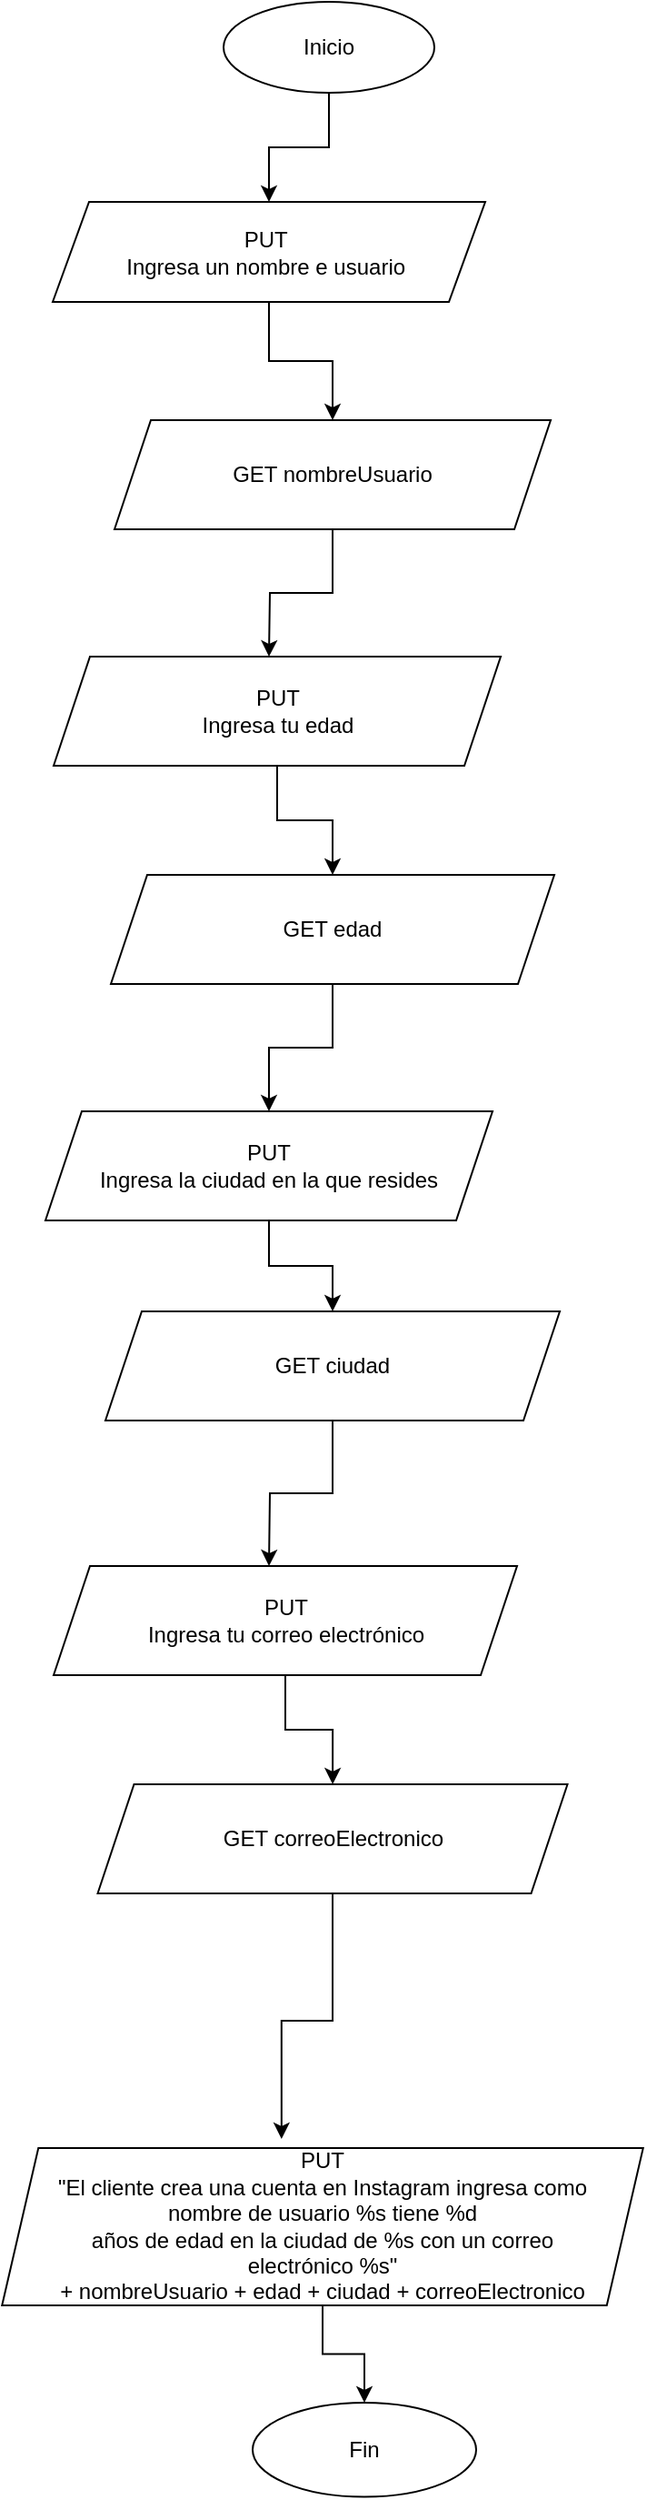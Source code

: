 <mxfile version="14.2.9" type="device"><diagram id="Prj9babpYISe47-u5gHf" name="Page-1"><mxGraphModel dx="946" dy="662" grid="1" gridSize="10" guides="1" tooltips="1" connect="1" arrows="1" fold="1" page="1" pageScale="1" pageWidth="827" pageHeight="1169" math="0" shadow="0"><root><mxCell id="0"/><mxCell id="1" parent="0"/><mxCell id="3bUin_oKlM2zhzIvKkqB-3" value="" style="edgeStyle=orthogonalEdgeStyle;rounded=0;orthogonalLoop=1;jettySize=auto;html=1;" edge="1" parent="1" source="3bUin_oKlM2zhzIvKkqB-1" target="3bUin_oKlM2zhzIvKkqB-2"><mxGeometry relative="1" as="geometry"/></mxCell><mxCell id="3bUin_oKlM2zhzIvKkqB-1" value="Inicio" style="ellipse;whiteSpace=wrap;html=1;" vertex="1" parent="1"><mxGeometry x="354" y="10" width="116" height="50" as="geometry"/></mxCell><mxCell id="3bUin_oKlM2zhzIvKkqB-5" value="" style="edgeStyle=orthogonalEdgeStyle;rounded=0;orthogonalLoop=1;jettySize=auto;html=1;" edge="1" parent="1" source="3bUin_oKlM2zhzIvKkqB-2" target="3bUin_oKlM2zhzIvKkqB-4"><mxGeometry relative="1" as="geometry"/></mxCell><mxCell id="3bUin_oKlM2zhzIvKkqB-2" value="PUT&amp;nbsp;&lt;br&gt;Ingresa un nombre e usuario&amp;nbsp;" style="shape=parallelogram;perimeter=parallelogramPerimeter;whiteSpace=wrap;html=1;fixedSize=1;" vertex="1" parent="1"><mxGeometry x="260" y="120" width="238" height="55" as="geometry"/></mxCell><mxCell id="3bUin_oKlM2zhzIvKkqB-7" value="" style="edgeStyle=orthogonalEdgeStyle;rounded=0;orthogonalLoop=1;jettySize=auto;html=1;" edge="1" parent="1" source="3bUin_oKlM2zhzIvKkqB-4"><mxGeometry relative="1" as="geometry"><mxPoint x="379" y="370" as="targetPoint"/></mxGeometry></mxCell><mxCell id="3bUin_oKlM2zhzIvKkqB-4" value="GET nombreUsuario" style="shape=parallelogram;perimeter=parallelogramPerimeter;whiteSpace=wrap;html=1;fixedSize=1;" vertex="1" parent="1"><mxGeometry x="294" y="240" width="240" height="60" as="geometry"/></mxCell><mxCell id="3bUin_oKlM2zhzIvKkqB-13" value="" style="edgeStyle=orthogonalEdgeStyle;rounded=0;orthogonalLoop=1;jettySize=auto;html=1;" edge="1" parent="1" source="3bUin_oKlM2zhzIvKkqB-10" target="3bUin_oKlM2zhzIvKkqB-12"><mxGeometry relative="1" as="geometry"/></mxCell><mxCell id="3bUin_oKlM2zhzIvKkqB-10" value="PUT&lt;br&gt;Ingresa tu edad" style="shape=parallelogram;perimeter=parallelogramPerimeter;whiteSpace=wrap;html=1;fixedSize=1;" vertex="1" parent="1"><mxGeometry x="260.5" y="370" width="246" height="60" as="geometry"/></mxCell><mxCell id="3bUin_oKlM2zhzIvKkqB-15" value="" style="edgeStyle=orthogonalEdgeStyle;rounded=0;orthogonalLoop=1;jettySize=auto;html=1;" edge="1" parent="1" source="3bUin_oKlM2zhzIvKkqB-12" target="3bUin_oKlM2zhzIvKkqB-14"><mxGeometry relative="1" as="geometry"/></mxCell><mxCell id="3bUin_oKlM2zhzIvKkqB-12" value="GET edad" style="shape=parallelogram;perimeter=parallelogramPerimeter;whiteSpace=wrap;html=1;fixedSize=1;" vertex="1" parent="1"><mxGeometry x="292" y="490" width="244" height="60" as="geometry"/></mxCell><mxCell id="3bUin_oKlM2zhzIvKkqB-17" value="" style="edgeStyle=orthogonalEdgeStyle;rounded=0;orthogonalLoop=1;jettySize=auto;html=1;" edge="1" parent="1" source="3bUin_oKlM2zhzIvKkqB-14" target="3bUin_oKlM2zhzIvKkqB-16"><mxGeometry relative="1" as="geometry"/></mxCell><mxCell id="3bUin_oKlM2zhzIvKkqB-14" value="PUT&lt;br&gt;Ingresa la ciudad en la que resides" style="shape=parallelogram;perimeter=parallelogramPerimeter;whiteSpace=wrap;html=1;fixedSize=1;" vertex="1" parent="1"><mxGeometry x="256" y="620" width="246" height="60" as="geometry"/></mxCell><mxCell id="3bUin_oKlM2zhzIvKkqB-19" value="" style="edgeStyle=orthogonalEdgeStyle;rounded=0;orthogonalLoop=1;jettySize=auto;html=1;" edge="1" parent="1" source="3bUin_oKlM2zhzIvKkqB-16"><mxGeometry relative="1" as="geometry"><mxPoint x="379" y="870" as="targetPoint"/></mxGeometry></mxCell><mxCell id="3bUin_oKlM2zhzIvKkqB-16" value="GET ciudad" style="shape=parallelogram;perimeter=parallelogramPerimeter;whiteSpace=wrap;html=1;fixedSize=1;" vertex="1" parent="1"><mxGeometry x="289" y="730" width="250" height="60" as="geometry"/></mxCell><mxCell id="3bUin_oKlM2zhzIvKkqB-29" value="" style="edgeStyle=orthogonalEdgeStyle;rounded=0;orthogonalLoop=1;jettySize=auto;html=1;" edge="1" parent="1" source="3bUin_oKlM2zhzIvKkqB-26" target="3bUin_oKlM2zhzIvKkqB-28"><mxGeometry relative="1" as="geometry"/></mxCell><mxCell id="3bUin_oKlM2zhzIvKkqB-26" value="PUT&lt;br&gt;&quot;El cliente crea una cuenta en Instagram ingresa como &lt;br&gt;nombre&amp;nbsp;de usuario %s tiene %d &lt;br&gt;años de edad en la ciudad de %s con un correo&lt;br&gt;electrónico %s&quot;&lt;br&gt;&amp;nbsp;+ nombreUsuario + edad + ciudad + correoElectronico&amp;nbsp;" style="shape=parallelogram;perimeter=parallelogramPerimeter;whiteSpace=wrap;html=1;fixedSize=1;" vertex="1" parent="1"><mxGeometry x="232.12" y="1190" width="352.75" height="86.5" as="geometry"/></mxCell><mxCell id="3bUin_oKlM2zhzIvKkqB-28" value="Fin" style="ellipse;whiteSpace=wrap;html=1;" vertex="1" parent="1"><mxGeometry x="370" y="1330" width="123" height="51.75" as="geometry"/></mxCell><mxCell id="3bUin_oKlM2zhzIvKkqB-40" value="" style="edgeStyle=orthogonalEdgeStyle;rounded=0;orthogonalLoop=1;jettySize=auto;html=1;" edge="1" parent="1" source="3bUin_oKlM2zhzIvKkqB-37" target="3bUin_oKlM2zhzIvKkqB-39"><mxGeometry relative="1" as="geometry"/></mxCell><mxCell id="3bUin_oKlM2zhzIvKkqB-37" value="PUT&lt;br&gt;Ingresa tu correo electrónico" style="shape=parallelogram;perimeter=parallelogramPerimeter;whiteSpace=wrap;html=1;fixedSize=1;" vertex="1" parent="1"><mxGeometry x="260.5" y="870" width="255" height="60" as="geometry"/></mxCell><mxCell id="3bUin_oKlM2zhzIvKkqB-41" style="edgeStyle=orthogonalEdgeStyle;rounded=0;orthogonalLoop=1;jettySize=auto;html=1;exitX=0.5;exitY=1;exitDx=0;exitDy=0;entryX=0.436;entryY=-0.058;entryDx=0;entryDy=0;entryPerimeter=0;" edge="1" parent="1" source="3bUin_oKlM2zhzIvKkqB-39" target="3bUin_oKlM2zhzIvKkqB-26"><mxGeometry relative="1" as="geometry"/></mxCell><mxCell id="3bUin_oKlM2zhzIvKkqB-39" value="GET correoElectronico" style="shape=parallelogram;perimeter=parallelogramPerimeter;whiteSpace=wrap;html=1;fixedSize=1;" vertex="1" parent="1"><mxGeometry x="284.75" y="990" width="258.5" height="60" as="geometry"/></mxCell></root></mxGraphModel></diagram></mxfile>